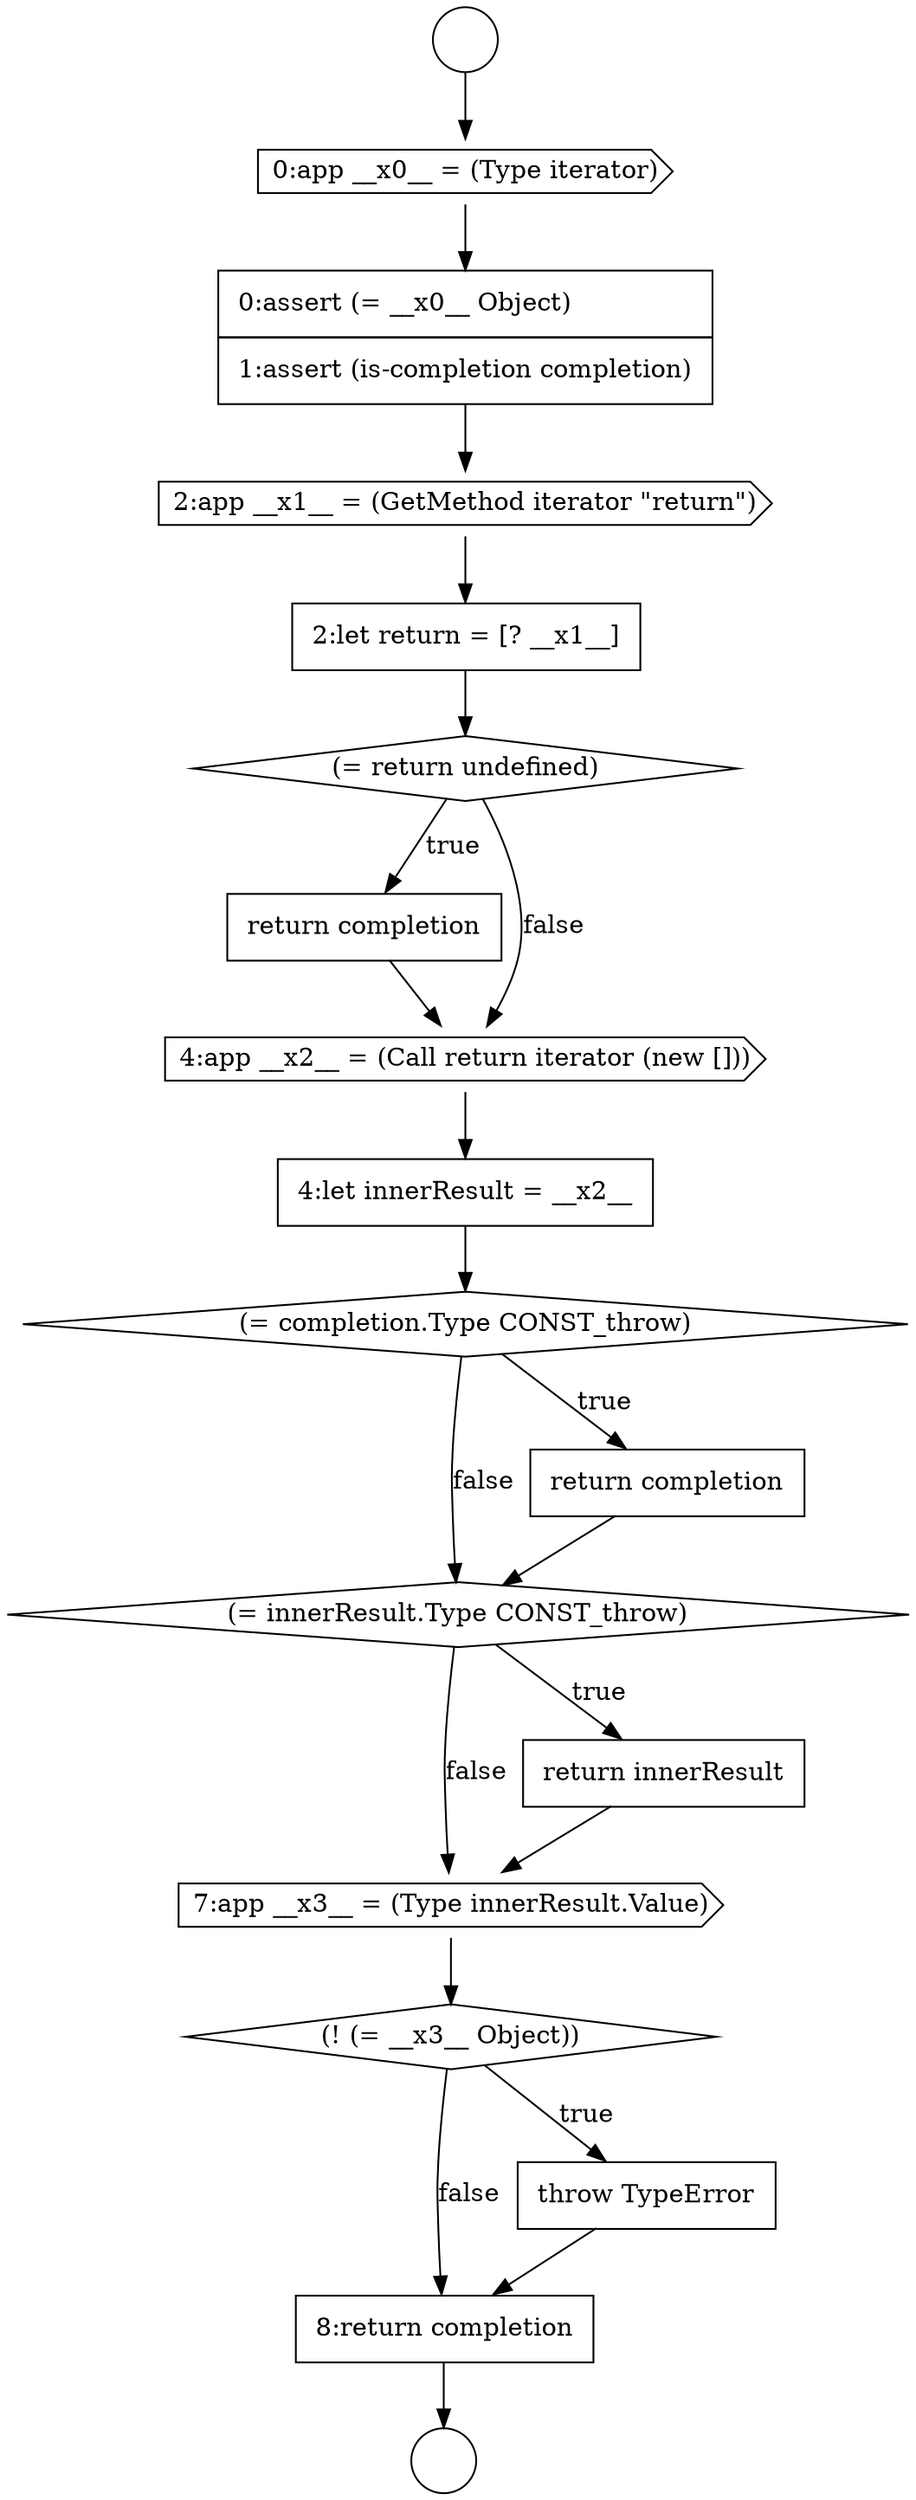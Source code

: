 digraph {
  node1005 [shape=cds, label=<<font color="black">2:app __x1__ = (GetMethod iterator &quot;return&quot;)</font>> color="black" fillcolor="white" style=filled]
  node1001 [shape=circle label=" " color="black" fillcolor="white" style=filled]
  node1013 [shape=diamond, label=<<font color="black">(= innerResult.Type CONST_throw)</font>> color="black" fillcolor="white" style=filled]
  node1012 [shape=none, margin=0, label=<<font color="black">
    <table border="0" cellborder="1" cellspacing="0" cellpadding="10">
      <tr><td align="left">return completion</td></tr>
    </table>
  </font>> color="black" fillcolor="white" style=filled]
  node1016 [shape=diamond, label=<<font color="black">(! (= __x3__ Object))</font>> color="black" fillcolor="white" style=filled]
  node1002 [shape=circle label=" " color="black" fillcolor="white" style=filled]
  node1007 [shape=diamond, label=<<font color="black">(= return undefined)</font>> color="black" fillcolor="white" style=filled]
  node1011 [shape=diamond, label=<<font color="black">(= completion.Type CONST_throw)</font>> color="black" fillcolor="white" style=filled]
  node1015 [shape=cds, label=<<font color="black">7:app __x3__ = (Type innerResult.Value)</font>> color="black" fillcolor="white" style=filled]
  node1018 [shape=none, margin=0, label=<<font color="black">
    <table border="0" cellborder="1" cellspacing="0" cellpadding="10">
      <tr><td align="left">8:return completion</td></tr>
    </table>
  </font>> color="black" fillcolor="white" style=filled]
  node1003 [shape=cds, label=<<font color="black">0:app __x0__ = (Type iterator)</font>> color="black" fillcolor="white" style=filled]
  node1008 [shape=none, margin=0, label=<<font color="black">
    <table border="0" cellborder="1" cellspacing="0" cellpadding="10">
      <tr><td align="left">return completion</td></tr>
    </table>
  </font>> color="black" fillcolor="white" style=filled]
  node1010 [shape=none, margin=0, label=<<font color="black">
    <table border="0" cellborder="1" cellspacing="0" cellpadding="10">
      <tr><td align="left">4:let innerResult = __x2__</td></tr>
    </table>
  </font>> color="black" fillcolor="white" style=filled]
  node1004 [shape=none, margin=0, label=<<font color="black">
    <table border="0" cellborder="1" cellspacing="0" cellpadding="10">
      <tr><td align="left">0:assert (= __x0__ Object)</td></tr>
      <tr><td align="left">1:assert (is-completion completion)</td></tr>
    </table>
  </font>> color="black" fillcolor="white" style=filled]
  node1017 [shape=none, margin=0, label=<<font color="black">
    <table border="0" cellborder="1" cellspacing="0" cellpadding="10">
      <tr><td align="left">throw TypeError</td></tr>
    </table>
  </font>> color="black" fillcolor="white" style=filled]
  node1006 [shape=none, margin=0, label=<<font color="black">
    <table border="0" cellborder="1" cellspacing="0" cellpadding="10">
      <tr><td align="left">2:let return = [? __x1__]</td></tr>
    </table>
  </font>> color="black" fillcolor="white" style=filled]
  node1009 [shape=cds, label=<<font color="black">4:app __x2__ = (Call return iterator (new []))</font>> color="black" fillcolor="white" style=filled]
  node1014 [shape=none, margin=0, label=<<font color="black">
    <table border="0" cellborder="1" cellspacing="0" cellpadding="10">
      <tr><td align="left">return innerResult</td></tr>
    </table>
  </font>> color="black" fillcolor="white" style=filled]
  node1004 -> node1005 [ color="black"]
  node1003 -> node1004 [ color="black"]
  node1013 -> node1014 [label=<<font color="black">true</font>> color="black"]
  node1013 -> node1015 [label=<<font color="black">false</font>> color="black"]
  node1018 -> node1002 [ color="black"]
  node1011 -> node1012 [label=<<font color="black">true</font>> color="black"]
  node1011 -> node1013 [label=<<font color="black">false</font>> color="black"]
  node1016 -> node1017 [label=<<font color="black">true</font>> color="black"]
  node1016 -> node1018 [label=<<font color="black">false</font>> color="black"]
  node1008 -> node1009 [ color="black"]
  node1010 -> node1011 [ color="black"]
  node1006 -> node1007 [ color="black"]
  node1014 -> node1015 [ color="black"]
  node1009 -> node1010 [ color="black"]
  node1015 -> node1016 [ color="black"]
  node1001 -> node1003 [ color="black"]
  node1007 -> node1008 [label=<<font color="black">true</font>> color="black"]
  node1007 -> node1009 [label=<<font color="black">false</font>> color="black"]
  node1017 -> node1018 [ color="black"]
  node1005 -> node1006 [ color="black"]
  node1012 -> node1013 [ color="black"]
}
